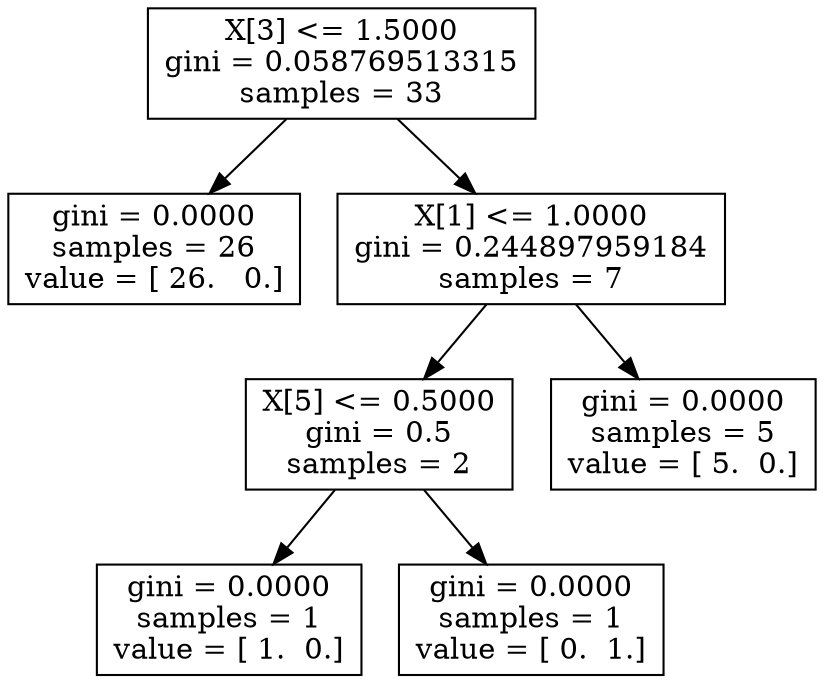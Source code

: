 digraph Tree {
0 [label="X[3] <= 1.5000\ngini = 0.058769513315\nsamples = 33", shape="box"] ;
1 [label="gini = 0.0000\nsamples = 26\nvalue = [ 26.   0.]", shape="box"] ;
0 -> 1 ;
2 [label="X[1] <= 1.0000\ngini = 0.244897959184\nsamples = 7", shape="box"] ;
0 -> 2 ;
3 [label="X[5] <= 0.5000\ngini = 0.5\nsamples = 2", shape="box"] ;
2 -> 3 ;
4 [label="gini = 0.0000\nsamples = 1\nvalue = [ 1.  0.]", shape="box"] ;
3 -> 4 ;
5 [label="gini = 0.0000\nsamples = 1\nvalue = [ 0.  1.]", shape="box"] ;
3 -> 5 ;
6 [label="gini = 0.0000\nsamples = 5\nvalue = [ 5.  0.]", shape="box"] ;
2 -> 6 ;
}